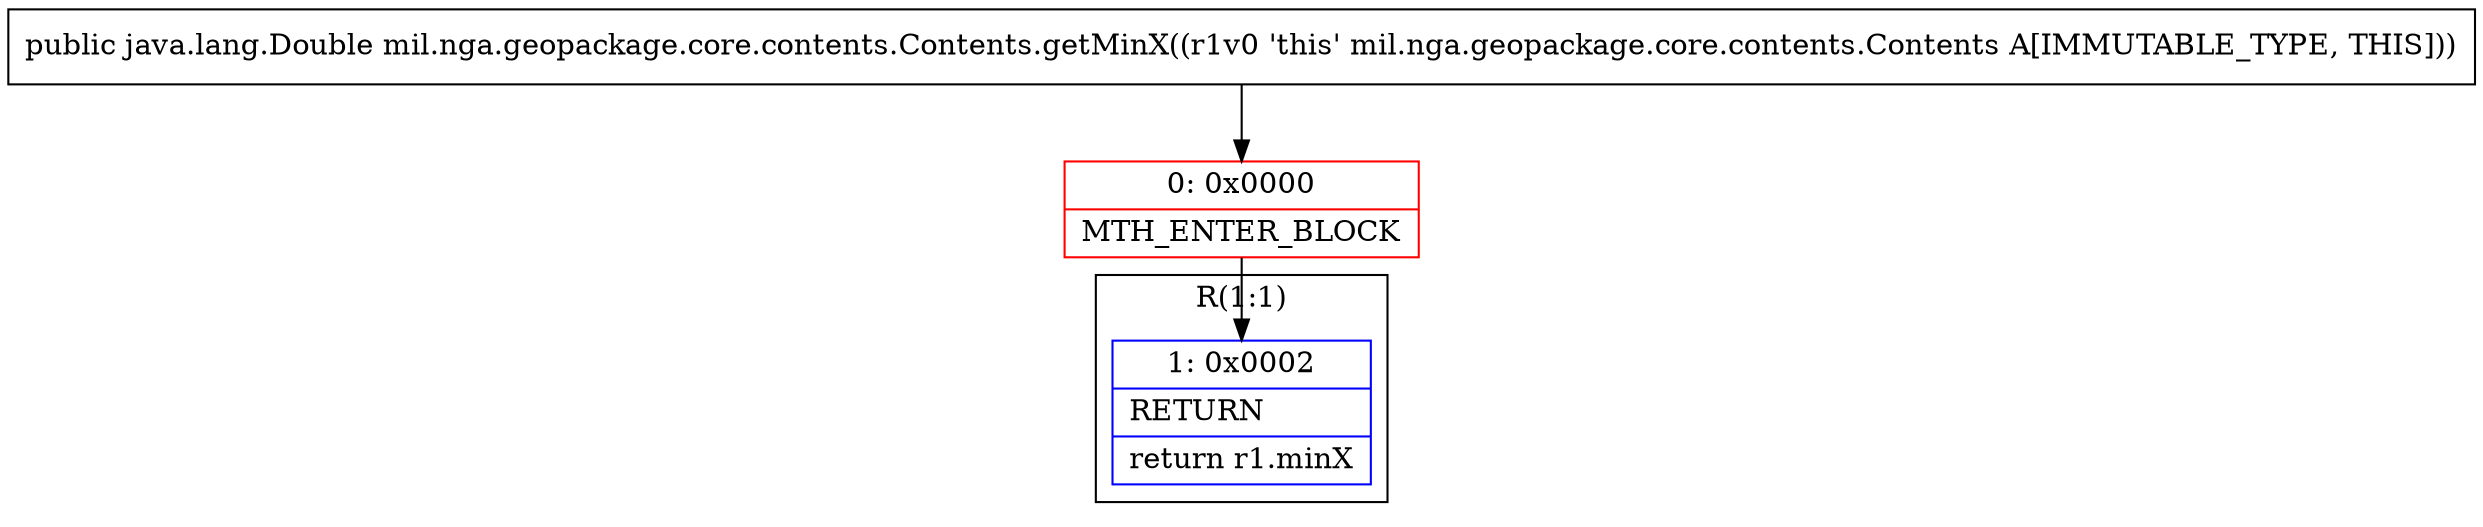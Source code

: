 digraph "CFG formil.nga.geopackage.core.contents.Contents.getMinX()Ljava\/lang\/Double;" {
subgraph cluster_Region_441981719 {
label = "R(1:1)";
node [shape=record,color=blue];
Node_1 [shape=record,label="{1\:\ 0x0002|RETURN\l|return r1.minX\l}"];
}
Node_0 [shape=record,color=red,label="{0\:\ 0x0000|MTH_ENTER_BLOCK\l}"];
MethodNode[shape=record,label="{public java.lang.Double mil.nga.geopackage.core.contents.Contents.getMinX((r1v0 'this' mil.nga.geopackage.core.contents.Contents A[IMMUTABLE_TYPE, THIS])) }"];
MethodNode -> Node_0;
Node_0 -> Node_1;
}

